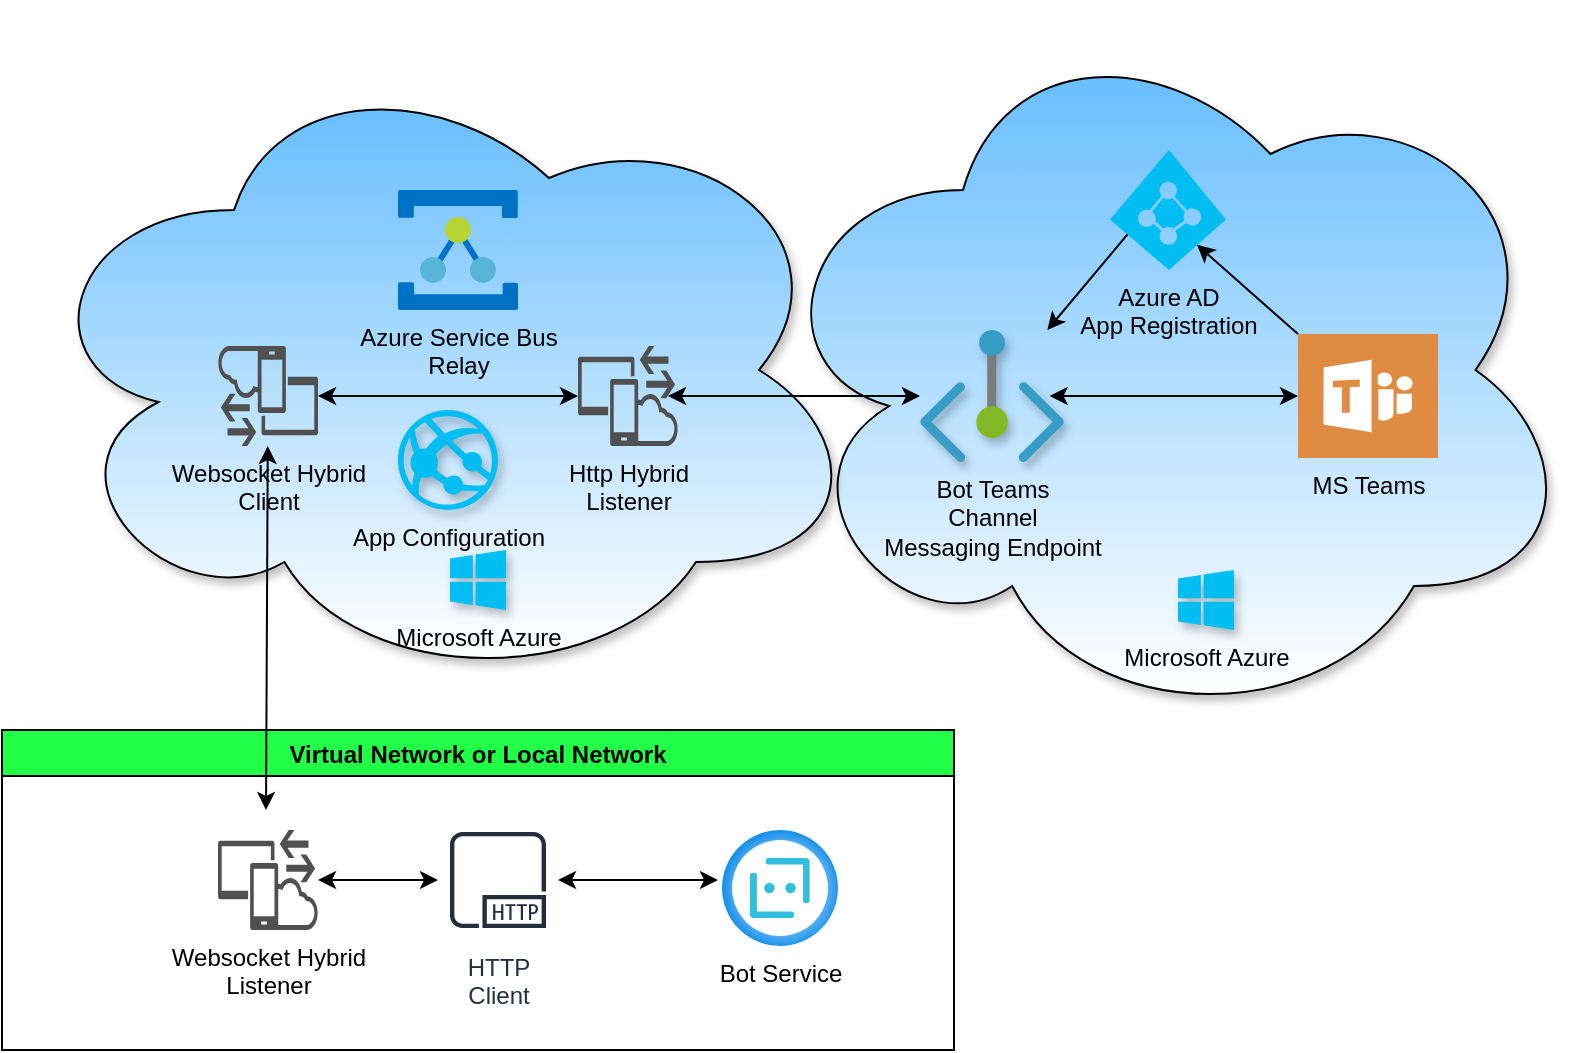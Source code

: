 <mxfile version="14.6.13" type="device"><diagram id="yqv8I7z5JPNoEfhsnYHT" name="Page-1"><mxGraphModel dx="1274" dy="1049" grid="1" gridSize="10" guides="1" tooltips="1" connect="1" arrows="1" fold="1" page="1" pageScale="1" pageWidth="1100" pageHeight="850" math="0" shadow="0"><root><mxCell id="0"/><mxCell id="1" parent="0"/><mxCell id="iP1OcJr5o79sGu4FJgTR-26" value="Virtual Network or Local Network" style="swimlane;fillColor=#21FF46;" vertex="1" parent="1"><mxGeometry x="192" y="400" width="476" height="160" as="geometry"/></mxCell><mxCell id="iP1OcJr5o79sGu4FJgTR-2" value="Bot Service" style="aspect=fixed;html=1;points=[];align=center;image;fontSize=12;image=img/lib/azure2/ai_machine_learning/Bot_Services.svg;" vertex="1" parent="iP1OcJr5o79sGu4FJgTR-26"><mxGeometry x="360" y="50" width="58" height="58" as="geometry"/></mxCell><mxCell id="iP1OcJr5o79sGu4FJgTR-11" value="Websocket Hybrid&lt;br&gt;Listener" style="pointerEvents=1;shadow=0;dashed=0;html=1;strokeColor=none;labelPosition=center;verticalLabelPosition=bottom;verticalAlign=top;align=center;fillColor=#505050;shape=mxgraph.mscae.intune.hybrid;direction=east;" vertex="1" parent="iP1OcJr5o79sGu4FJgTR-26"><mxGeometry x="108" y="50" width="50" height="50" as="geometry"/></mxCell><mxCell id="iP1OcJr5o79sGu4FJgTR-19" style="edgeStyle=none;rounded=0;orthogonalLoop=1;jettySize=auto;html=1;startArrow=classic;startFill=1;" edge="1" parent="iP1OcJr5o79sGu4FJgTR-26" source="iP1OcJr5o79sGu4FJgTR-12"><mxGeometry relative="1" as="geometry"><mxPoint x="358" y="75" as="targetPoint"/></mxGeometry></mxCell><mxCell id="iP1OcJr5o79sGu4FJgTR-12" value="HTTP&lt;br&gt;Client" style="outlineConnect=0;fontColor=#232F3E;gradientColor=none;strokeColor=#232F3E;fillColor=#ffffff;dashed=0;verticalLabelPosition=bottom;verticalAlign=top;align=center;html=1;fontSize=12;fontStyle=0;aspect=fixed;shape=mxgraph.aws4.resourceIcon;resIcon=mxgraph.aws4.http_protocol;" vertex="1" parent="iP1OcJr5o79sGu4FJgTR-26"><mxGeometry x="218" y="45" width="60" height="60" as="geometry"/></mxCell><mxCell id="iP1OcJr5o79sGu4FJgTR-18" style="edgeStyle=none;rounded=0;orthogonalLoop=1;jettySize=auto;html=1;startArrow=classic;startFill=1;" edge="1" parent="iP1OcJr5o79sGu4FJgTR-26" source="iP1OcJr5o79sGu4FJgTR-11" target="iP1OcJr5o79sGu4FJgTR-12"><mxGeometry relative="1" as="geometry"/></mxCell><mxCell id="iP1OcJr5o79sGu4FJgTR-22" value="" style="ellipse;shape=cloud;whiteSpace=wrap;html=1;fillColor=#69BEFF;gradientColor=#ffffff;shadow=1;" vertex="1" parent="1"><mxGeometry x="570" y="40" width="410" height="360" as="geometry"/></mxCell><mxCell id="iP1OcJr5o79sGu4FJgTR-20" value="" style="ellipse;shape=cloud;whiteSpace=wrap;html=1;labelPosition=right;verticalLabelPosition=bottom;align=left;verticalAlign=top;fillColor=#69BEFF;gradientColor=#ffffff;shadow=1;" vertex="1" parent="1"><mxGeometry x="203" y="60" width="420" height="320" as="geometry"/></mxCell><mxCell id="iP1OcJr5o79sGu4FJgTR-13" style="edgeStyle=orthogonalEdgeStyle;rounded=0;orthogonalLoop=1;jettySize=auto;html=1;entryX=0.9;entryY=0.5;entryDx=0;entryDy=0;entryPerimeter=0;startArrow=classic;startFill=1;" edge="1" parent="1" source="iP1OcJr5o79sGu4FJgTR-33" target="iP1OcJr5o79sGu4FJgTR-7"><mxGeometry relative="1" as="geometry"/></mxCell><mxCell id="iP1OcJr5o79sGu4FJgTR-14" style="rounded=0;orthogonalLoop=1;jettySize=auto;html=1;entryX=0.75;entryY=0.79;entryDx=0;entryDy=0;entryPerimeter=0;" edge="1" parent="1" source="iP1OcJr5o79sGu4FJgTR-1" target="iP1OcJr5o79sGu4FJgTR-6"><mxGeometry relative="1" as="geometry"/></mxCell><mxCell id="iP1OcJr5o79sGu4FJgTR-1" value="MS Teams" style="pointerEvents=1;shadow=0;dashed=0;html=1;strokeColor=none;fillColor=#DF8C42;labelPosition=center;verticalLabelPosition=bottom;verticalAlign=top;align=center;outlineConnect=0;shape=mxgraph.veeam2.microsoft_teams;" vertex="1" parent="1"><mxGeometry x="840" y="202" width="70" height="62" as="geometry"/></mxCell><mxCell id="iP1OcJr5o79sGu4FJgTR-3" value="Azure Service Bus&lt;br&gt;Relay" style="aspect=fixed;html=1;points=[];align=center;image;fontSize=12;image=img/lib/mscae/Service_Bus_Relay.svg;labelBackgroundColor=none;" vertex="1" parent="1"><mxGeometry x="390" y="130" width="60" height="60" as="geometry"/></mxCell><mxCell id="iP1OcJr5o79sGu4FJgTR-15" style="edgeStyle=none;rounded=0;orthogonalLoop=1;jettySize=auto;html=1;exitX=0.207;exitY=0.639;exitDx=0;exitDy=0;exitPerimeter=0;" edge="1" parent="1" source="iP1OcJr5o79sGu4FJgTR-6" target="iP1OcJr5o79sGu4FJgTR-33"><mxGeometry relative="1" as="geometry"/></mxCell><mxCell id="iP1OcJr5o79sGu4FJgTR-6" value="Azure AD&lt;br&gt;App Registration" style="verticalLabelPosition=bottom;html=1;verticalAlign=top;align=center;strokeColor=none;fillColor=#00BEF2;shape=mxgraph.azure.azure_active_directory;" vertex="1" parent="1"><mxGeometry x="746" y="110" width="58" height="60" as="geometry"/></mxCell><mxCell id="iP1OcJr5o79sGu4FJgTR-16" style="edgeStyle=none;rounded=0;orthogonalLoop=1;jettySize=auto;html=1;entryX=0;entryY=0.5;entryDx=0;entryDy=0;entryPerimeter=0;startArrow=classic;startFill=1;" edge="1" parent="1" source="iP1OcJr5o79sGu4FJgTR-7" target="iP1OcJr5o79sGu4FJgTR-9"><mxGeometry relative="1" as="geometry"/></mxCell><mxCell id="iP1OcJr5o79sGu4FJgTR-7" value="Http Hybrid&lt;br&gt;Listener" style="pointerEvents=1;shadow=0;dashed=0;html=1;strokeColor=none;labelPosition=center;verticalLabelPosition=bottom;verticalAlign=top;align=center;fillColor=#505050;shape=mxgraph.mscae.intune.hybrid" vertex="1" parent="1"><mxGeometry x="480" y="208" width="50" height="50" as="geometry"/></mxCell><mxCell id="iP1OcJr5o79sGu4FJgTR-17" style="edgeStyle=none;rounded=0;orthogonalLoop=1;jettySize=auto;html=1;startArrow=classic;startFill=1;" edge="1" parent="1" source="iP1OcJr5o79sGu4FJgTR-9"><mxGeometry relative="1" as="geometry"><mxPoint x="324" y="440" as="targetPoint"/></mxGeometry></mxCell><mxCell id="iP1OcJr5o79sGu4FJgTR-9" value="Websocket Hybrid&lt;br&gt;Client" style="pointerEvents=1;shadow=0;dashed=0;html=1;strokeColor=none;labelPosition=center;verticalLabelPosition=bottom;verticalAlign=top;align=center;fillColor=#505050;shape=mxgraph.mscae.intune.hybrid;direction=west;" vertex="1" parent="1"><mxGeometry x="300" y="208" width="50" height="50" as="geometry"/></mxCell><mxCell id="iP1OcJr5o79sGu4FJgTR-31" value="Microsoft Azure" style="verticalLabelPosition=bottom;html=1;verticalAlign=top;align=center;strokeColor=none;fillColor=#00BEF2;shape=mxgraph.azure.azure_instance;shadow=1;labelBackgroundColor=none;" vertex="1" parent="1"><mxGeometry x="416" y="310" width="28" height="30" as="geometry"/></mxCell><mxCell id="iP1OcJr5o79sGu4FJgTR-32" value="Microsoft Azure" style="verticalLabelPosition=bottom;html=1;verticalAlign=top;align=center;strokeColor=none;fillColor=#00BEF2;shape=mxgraph.azure.azure_instance;shadow=1;labelBackgroundColor=none;" vertex="1" parent="1"><mxGeometry x="780" y="320" width="28" height="30" as="geometry"/></mxCell><mxCell id="iP1OcJr5o79sGu4FJgTR-33" value="Bot Teams &lt;br&gt;Channel&lt;br&gt;Messaging Endpoint" style="aspect=fixed;html=1;points=[];align=center;image;fontSize=12;image=img/lib/azure2/networking/Private_Endpoint.svg;shadow=1;labelBackgroundColor=none;fillColor=#21FF46;gradientColor=#ffffff;" vertex="1" parent="1"><mxGeometry x="651" y="200" width="72" height="66" as="geometry"/></mxCell><mxCell id="iP1OcJr5o79sGu4FJgTR-34" value="" style="edgeStyle=orthogonalEdgeStyle;rounded=0;orthogonalLoop=1;jettySize=auto;html=1;entryX=0.9;entryY=0.5;entryDx=0;entryDy=0;entryPerimeter=0;startArrow=classic;startFill=1;endArrow=classic;endFill=1;" edge="1" parent="1" source="iP1OcJr5o79sGu4FJgTR-1" target="iP1OcJr5o79sGu4FJgTR-33"><mxGeometry relative="1" as="geometry"><mxPoint x="830" y="255" as="sourcePoint"/><mxPoint x="525" y="255" as="targetPoint"/></mxGeometry></mxCell><mxCell id="iP1OcJr5o79sGu4FJgTR-35" value="App Configuration" style="verticalLabelPosition=bottom;html=1;verticalAlign=top;align=center;strokeColor=none;fillColor=#00BEF2;shape=mxgraph.azure.azure_website;pointerEvents=1;shadow=1;labelBackgroundColor=none;" vertex="1" parent="1"><mxGeometry x="390" y="240" width="50" height="50" as="geometry"/></mxCell></root></mxGraphModel></diagram></mxfile>